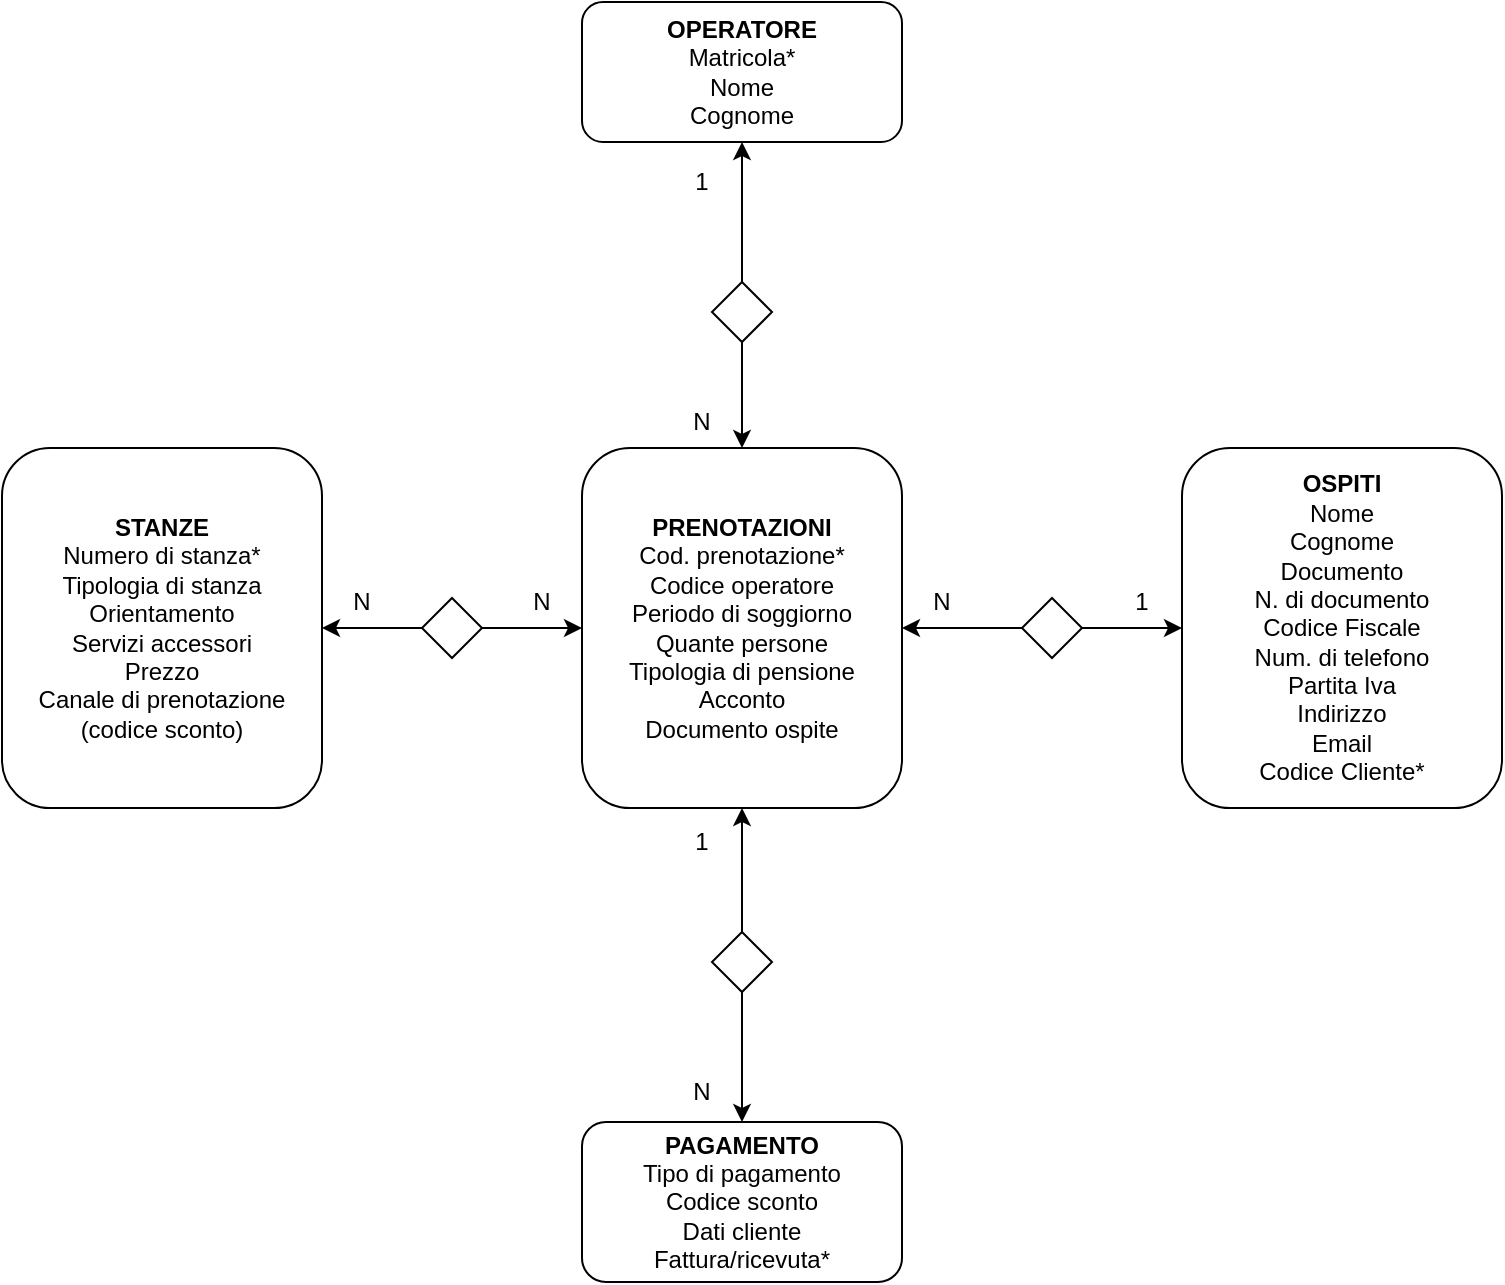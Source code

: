 <mxfile version="13.3.0" type="device"><diagram id="Dv8o2YVvLgSAQeX5OPRf" name="Page-1"><mxGraphModel dx="1668" dy="991" grid="1" gridSize="10" guides="1" tooltips="1" connect="1" arrows="1" fold="1" page="1" pageScale="1" pageWidth="827" pageHeight="1169" math="0" shadow="0"><root><mxCell id="0"/><mxCell id="1" parent="0"/><mxCell id="B_E3B3fJIuq0R89hGWV--11" value="&lt;b&gt;PRENOTAZIONI&lt;br&gt;&lt;/b&gt;Cod. prenotazione*&lt;br&gt;Codice operatore&lt;br&gt;Periodo di soggiorno&lt;br&gt;Quante persone&lt;br&gt;Tipologia di pensione&lt;br&gt;Acconto&lt;br&gt;Documento ospite&lt;br&gt;" style="rounded=1;whiteSpace=wrap;html=1;" parent="1" vertex="1"><mxGeometry x="330" y="263" width="160" height="180" as="geometry"/></mxCell><mxCell id="B_E3B3fJIuq0R89hGWV--16" value="&lt;b&gt;OSPITI&lt;br&gt;&lt;/b&gt;Nome&lt;br&gt;Cognome&lt;br&gt;Documento&lt;br&gt;N. di documento&lt;br&gt;Codice Fiscale&lt;br&gt;Num. di telefono&lt;br&gt;Partita Iva&lt;br&gt;Indirizzo&lt;br&gt;Email&lt;br&gt;Codice Cliente*" style="rounded=1;whiteSpace=wrap;html=1;" parent="1" vertex="1"><mxGeometry x="630" y="263" width="160" height="180" as="geometry"/></mxCell><mxCell id="B_E3B3fJIuq0R89hGWV--22" value="&lt;b&gt;STANZE&lt;br&gt;&lt;/b&gt;Numero di stanza*&lt;br&gt;Tipologia di stanza&lt;br&gt;Orientamento&lt;br&gt;Servizi accessori&lt;br&gt;Prezzo&lt;br&gt;Canale di prenotazione (codice sconto)" style="rounded=1;whiteSpace=wrap;html=1;" parent="1" vertex="1"><mxGeometry x="40" y="263" width="160" height="180" as="geometry"/></mxCell><mxCell id="B_E3B3fJIuq0R89hGWV--25" value="&lt;b&gt;OPERATORE&lt;/b&gt;&lt;br&gt;Matricola*&lt;br&gt;Nome&lt;br&gt;Cognome" style="rounded=1;whiteSpace=wrap;html=1;" parent="1" vertex="1"><mxGeometry x="330" y="40" width="160" height="70" as="geometry"/></mxCell><mxCell id="B_E3B3fJIuq0R89hGWV--31" value="&lt;b&gt;PAGAMENTO&lt;/b&gt;&lt;br&gt;Tipo di pagamento&lt;br&gt;Codice sconto&lt;br&gt;Dati cliente&lt;br&gt;Fattura/ricevuta*" style="rounded=1;whiteSpace=wrap;html=1;" parent="1" vertex="1"><mxGeometry x="330" y="600" width="160" height="80" as="geometry"/></mxCell><mxCell id="B_E3B3fJIuq0R89hGWV--56" style="edgeStyle=orthogonalEdgeStyle;rounded=0;orthogonalLoop=1;jettySize=auto;html=1;exitX=1;exitY=0.5;exitDx=0;exitDy=0;entryX=0;entryY=0.5;entryDx=0;entryDy=0;" parent="1" source="B_E3B3fJIuq0R89hGWV--45" target="B_E3B3fJIuq0R89hGWV--11" edge="1"><mxGeometry relative="1" as="geometry"/></mxCell><mxCell id="B_E3B3fJIuq0R89hGWV--57" style="edgeStyle=orthogonalEdgeStyle;rounded=0;orthogonalLoop=1;jettySize=auto;html=1;exitX=0;exitY=0.5;exitDx=0;exitDy=0;entryX=1;entryY=0.5;entryDx=0;entryDy=0;" parent="1" source="B_E3B3fJIuq0R89hGWV--45" target="B_E3B3fJIuq0R89hGWV--22" edge="1"><mxGeometry relative="1" as="geometry"/></mxCell><mxCell id="B_E3B3fJIuq0R89hGWV--45" value="" style="rhombus;whiteSpace=wrap;html=1;" parent="1" vertex="1"><mxGeometry x="250" y="338" width="30" height="30" as="geometry"/></mxCell><mxCell id="B_E3B3fJIuq0R89hGWV--54" style="edgeStyle=orthogonalEdgeStyle;rounded=0;orthogonalLoop=1;jettySize=auto;html=1;exitX=0;exitY=0.5;exitDx=0;exitDy=0;entryX=1;entryY=0.5;entryDx=0;entryDy=0;" parent="1" source="B_E3B3fJIuq0R89hGWV--46" target="B_E3B3fJIuq0R89hGWV--11" edge="1"><mxGeometry relative="1" as="geometry"/></mxCell><mxCell id="B_E3B3fJIuq0R89hGWV--55" style="edgeStyle=orthogonalEdgeStyle;rounded=0;orthogonalLoop=1;jettySize=auto;html=1;exitX=1;exitY=0.5;exitDx=0;exitDy=0;entryX=0;entryY=0.5;entryDx=0;entryDy=0;" parent="1" source="B_E3B3fJIuq0R89hGWV--46" target="B_E3B3fJIuq0R89hGWV--16" edge="1"><mxGeometry relative="1" as="geometry"/></mxCell><mxCell id="B_E3B3fJIuq0R89hGWV--46" value="" style="rhombus;whiteSpace=wrap;html=1;" parent="1" vertex="1"><mxGeometry x="550" y="338" width="30" height="30" as="geometry"/></mxCell><mxCell id="B_E3B3fJIuq0R89hGWV--51" style="edgeStyle=orthogonalEdgeStyle;rounded=0;orthogonalLoop=1;jettySize=auto;html=1;exitX=0.5;exitY=1;exitDx=0;exitDy=0;entryX=0.5;entryY=0;entryDx=0;entryDy=0;" parent="1" source="B_E3B3fJIuq0R89hGWV--47" target="B_E3B3fJIuq0R89hGWV--31" edge="1"><mxGeometry relative="1" as="geometry"/></mxCell><mxCell id="B_E3B3fJIuq0R89hGWV--52" style="edgeStyle=orthogonalEdgeStyle;rounded=0;orthogonalLoop=1;jettySize=auto;html=1;exitX=0.5;exitY=0;exitDx=0;exitDy=0;entryX=0.5;entryY=1;entryDx=0;entryDy=0;" parent="1" source="B_E3B3fJIuq0R89hGWV--47" target="B_E3B3fJIuq0R89hGWV--11" edge="1"><mxGeometry relative="1" as="geometry"/></mxCell><mxCell id="B_E3B3fJIuq0R89hGWV--47" value="" style="rhombus;whiteSpace=wrap;html=1;" parent="1" vertex="1"><mxGeometry x="395" y="505" width="30" height="30" as="geometry"/></mxCell><mxCell id="B_E3B3fJIuq0R89hGWV--58" style="edgeStyle=orthogonalEdgeStyle;rounded=0;orthogonalLoop=1;jettySize=auto;html=1;exitX=0.5;exitY=1;exitDx=0;exitDy=0;entryX=0.5;entryY=0;entryDx=0;entryDy=0;" parent="1" source="B_E3B3fJIuq0R89hGWV--50" target="B_E3B3fJIuq0R89hGWV--11" edge="1"><mxGeometry relative="1" as="geometry"/></mxCell><mxCell id="B_E3B3fJIuq0R89hGWV--59" style="edgeStyle=orthogonalEdgeStyle;rounded=0;orthogonalLoop=1;jettySize=auto;html=1;exitX=0.5;exitY=0;exitDx=0;exitDy=0;entryX=0.5;entryY=1;entryDx=0;entryDy=0;" parent="1" source="B_E3B3fJIuq0R89hGWV--50" target="B_E3B3fJIuq0R89hGWV--25" edge="1"><mxGeometry relative="1" as="geometry"/></mxCell><mxCell id="B_E3B3fJIuq0R89hGWV--50" value="" style="rhombus;whiteSpace=wrap;html=1;" parent="1" vertex="1"><mxGeometry x="395" y="180" width="30" height="30" as="geometry"/></mxCell><mxCell id="B_E3B3fJIuq0R89hGWV--60" value="N" style="text;html=1;strokeColor=none;fillColor=none;align=center;verticalAlign=middle;whiteSpace=wrap;rounded=0;" parent="1" vertex="1"><mxGeometry x="490" y="330" width="40" height="20" as="geometry"/></mxCell><mxCell id="B_E3B3fJIuq0R89hGWV--61" value="1" style="text;html=1;strokeColor=none;fillColor=none;align=center;verticalAlign=middle;whiteSpace=wrap;rounded=0;" parent="1" vertex="1"><mxGeometry x="590" y="330" width="40" height="20" as="geometry"/></mxCell><mxCell id="B_E3B3fJIuq0R89hGWV--62" value="N" style="text;html=1;strokeColor=none;fillColor=none;align=center;verticalAlign=middle;whiteSpace=wrap;rounded=0;" parent="1" vertex="1"><mxGeometry x="200" y="330" width="40" height="20" as="geometry"/></mxCell><mxCell id="B_E3B3fJIuq0R89hGWV--63" value="N" style="text;html=1;strokeColor=none;fillColor=none;align=center;verticalAlign=middle;whiteSpace=wrap;rounded=0;" parent="1" vertex="1"><mxGeometry x="290" y="330" width="40" height="20" as="geometry"/></mxCell><mxCell id="B_E3B3fJIuq0R89hGWV--64" value="N" style="text;html=1;strokeColor=none;fillColor=none;align=center;verticalAlign=middle;whiteSpace=wrap;rounded=0;" parent="1" vertex="1"><mxGeometry x="370" y="240" width="40" height="20" as="geometry"/></mxCell><mxCell id="B_E3B3fJIuq0R89hGWV--65" value="1" style="text;html=1;strokeColor=none;fillColor=none;align=center;verticalAlign=middle;whiteSpace=wrap;rounded=0;" parent="1" vertex="1"><mxGeometry x="370" y="120" width="40" height="20" as="geometry"/></mxCell><mxCell id="B_E3B3fJIuq0R89hGWV--66" value="1" style="text;html=1;strokeColor=none;fillColor=none;align=center;verticalAlign=middle;whiteSpace=wrap;rounded=0;" parent="1" vertex="1"><mxGeometry x="370" y="450" width="40" height="20" as="geometry"/></mxCell><mxCell id="B_E3B3fJIuq0R89hGWV--69" value="N" style="text;html=1;strokeColor=none;fillColor=none;align=center;verticalAlign=middle;whiteSpace=wrap;rounded=0;" parent="1" vertex="1"><mxGeometry x="370" y="575" width="40" height="20" as="geometry"/></mxCell></root></mxGraphModel></diagram></mxfile>